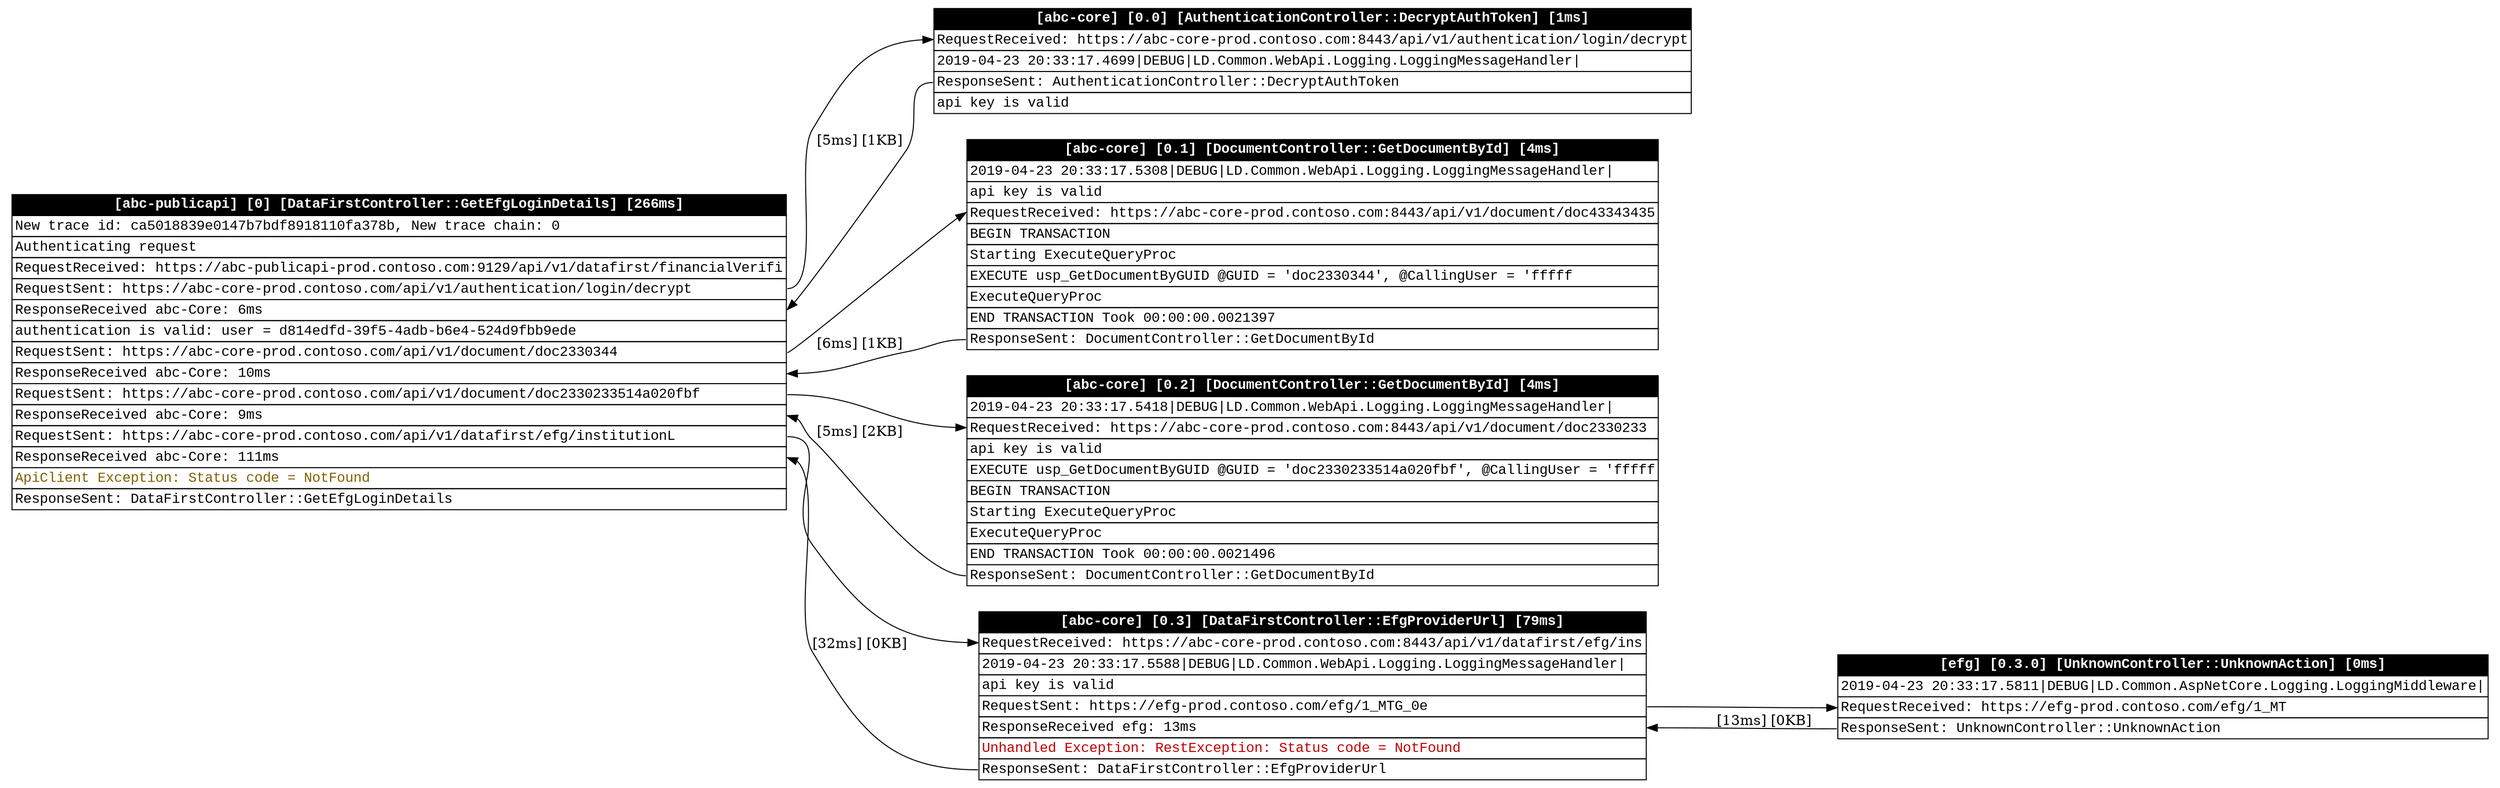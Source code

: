 digraph g {
    rankdir="LR";
    compound="true";
    "0" [label=<<TABLE CELLBORDER="1" BORDER="0" CELLSPACING="0"><TR><TD bgcolor="black" align="center"><font color="white"><B>[abc-publicapi] [0] [DataFirstController::GetEfgLoginDetails] [266ms]</B></font></TD></TR><TR><TD PORT="a17565b89dd624fdab86ebad6ae914b1a" ALIGN="LEFT">New trace id: ca5018839e0147b7bdf8918110fa378b, New trace chain: 0</TD></TR><TR><TD PORT="acaeecdf24ab842ac8218064f939acb4a" ALIGN="LEFT">Authenticating request</TD></TR><TR><TD PORT="a87e36a4192fd4364b03511f34d4669f5" ALIGN="LEFT">RequestReceived: https://abc-publicapi-prod.contoso.com:9129/api/v1/datafirst/financialVerifi</TD></TR><TR><TD PORT="afefa9458e8a1475da42b8f31fb7d5d79" ALIGN="LEFT">RequestSent: https://abc-core-prod.contoso.com/api/v1/authentication/login/decrypt</TD></TR><TR><TD PORT="ae90f68b078924a5d9ae1341e9a32a795" ALIGN="LEFT">ResponseReceived abc-Core: 6ms</TD></TR><TR><TD PORT="a3773f4aabaa542f2bf8407fec374e096" ALIGN="LEFT">authentication is valid: user = d814edfd-39f5-4adb-b6e4-524d9fbb9ede</TD></TR><TR><TD PORT="a9027fd1f22994e4782c7899d552c2514" ALIGN="LEFT">RequestSent: https://abc-core-prod.contoso.com/api/v1/document/doc2330344</TD></TR><TR><TD PORT="a82e3a9e2e7b5479d8949ceed70853bfa" ALIGN="LEFT">ResponseReceived abc-Core: 10ms</TD></TR><TR><TD PORT="abce10e3ce0dc4473bc3fa57428868b92" ALIGN="LEFT">RequestSent: https://abc-core-prod.contoso.com/api/v1/document/doc2330233514a020fbf</TD></TR><TR><TD PORT="a16fa2e0854f94e7b9eace0fab7734d50" ALIGN="LEFT">ResponseReceived abc-Core: 9ms</TD></TR><TR><TD PORT="a444e44c40ea241fdb8faedfb5086be93" ALIGN="LEFT">RequestSent: https://abc-core-prod.contoso.com/api/v1/datafirst/efg/institutionL</TD></TR><TR><TD PORT="a4c1f73e4885d4774a5efa2698e55c20a" ALIGN="LEFT">ResponseReceived abc-Core: 111ms</TD></TR><TR><TD PORT="ac7d7e79faaaa48b6bf6762179751a792" ALIGN="LEFT"><font color="#806000">ApiClient Exception: Status code = NotFound</font></TD></TR><TR><TD PORT="a79a9f55af1414894895e0272583fb0ad" ALIGN="LEFT">ResponseSent: DataFirstController::GetEfgLoginDetails</TD></TR></TABLE>>;fillcolor="white";shape="none";style="filled";penwidth="1";fontname="Courier New";]
    "0.0" [label=<<TABLE CELLBORDER="1" BORDER="0" CELLSPACING="0"><TR><TD bgcolor="black" align="center"><font color="white"><B>[abc-core] [0.0] [AuthenticationController::DecryptAuthToken] [1ms]</B></font></TD></TR><TR><TD PORT="af523e143c03a48cf8a6901d2bd7f1589" ALIGN="LEFT">RequestReceived: https://abc-core-prod.contoso.com:8443/api/v1/authentication/login/decrypt</TD></TR><TR><TD PORT="a8dc83ce26cce4c98be470a93c8de0964" ALIGN="LEFT">2019-04-23 20:33:17.4699|DEBUG|LD.Common.WebApi.Logging.LoggingMessageHandler|</TD></TR><TR><TD PORT="abb6410912c554e36832daf9cb43c027c" ALIGN="LEFT">ResponseSent: AuthenticationController::DecryptAuthToken</TD></TR><TR><TD PORT="ae53ecfd30a114324a3ace0d0c791896a" ALIGN="LEFT">api key is valid</TD></TR></TABLE>>;fillcolor="white";shape="none";style="filled";penwidth="1";fontname="Courier New";]
    "0.1" [label=<<TABLE CELLBORDER="1" BORDER="0" CELLSPACING="0"><TR><TD bgcolor="black" align="center"><font color="white"><B>[abc-core] [0.1] [DocumentController::GetDocumentById] [4ms]</B></font></TD></TR><TR><TD PORT="a0ace7da7ec024b1e80c9d59f7506019a" ALIGN="LEFT">2019-04-23 20:33:17.5308|DEBUG|LD.Common.WebApi.Logging.LoggingMessageHandler|</TD></TR><TR><TD PORT="ae9e83577e1a74fc29deaa1bee024b1c9" ALIGN="LEFT">api key is valid</TD></TR><TR><TD PORT="a33b1a066e04e41f8b4c3c63c464422c2" ALIGN="LEFT">RequestReceived: https://abc-core-prod.contoso.com:8443/api/v1/document/doc43343435</TD></TR><TR><TD PORT="a925ce2fbffde4faf9c1df252d7bf93bb" ALIGN="LEFT">BEGIN TRANSACTION</TD></TR><TR><TD PORT="aa6b8890f53fe448a83e9f862bd8204ae" ALIGN="LEFT">Starting ExecuteQueryProc</TD></TR><TR><TD PORT="a0154c6476d624e24aed29b8e8a4af3ce" ALIGN="LEFT">EXECUTE usp_GetDocumentByGUID @GUID = &#39;doc2330344&#39;, @CallingUser = &#39;fffff</TD></TR><TR><TD PORT="a2add3bb60d1c4e92ad661c9cfc1bdc11" ALIGN="LEFT">ExecuteQueryProc</TD></TR><TR><TD PORT="aaa2db9af167f4e739c38117d00bdf256" ALIGN="LEFT">END TRANSACTION Took 00:00:00.0021397</TD></TR><TR><TD PORT="aef733a6789ed426ba990971a6d91bb56" ALIGN="LEFT">ResponseSent: DocumentController::GetDocumentById</TD></TR></TABLE>>;fillcolor="white";shape="none";style="filled";penwidth="1";fontname="Courier New";]
    "0.2" [label=<<TABLE CELLBORDER="1" BORDER="0" CELLSPACING="0"><TR><TD bgcolor="black" align="center"><font color="white"><B>[abc-core] [0.2] [DocumentController::GetDocumentById] [4ms]</B></font></TD></TR><TR><TD PORT="a22bdd753a6494e4cbd6bf3916b3c4958" ALIGN="LEFT">2019-04-23 20:33:17.5418|DEBUG|LD.Common.WebApi.Logging.LoggingMessageHandler|</TD></TR><TR><TD PORT="a9518d0809da44ad4a18db0bb7b789153" ALIGN="LEFT">RequestReceived: https://abc-core-prod.contoso.com:8443/api/v1/document/doc2330233</TD></TR><TR><TD PORT="ad6b198939cb745d1ab1357b5e758b05a" ALIGN="LEFT">api key is valid</TD></TR><TR><TD PORT="a2830339ea4f743fd93b76d4a404d4ca3" ALIGN="LEFT">EXECUTE usp_GetDocumentByGUID @GUID = &#39;doc2330233514a020fbf&#39;, @CallingUser = &#39;fffff</TD></TR><TR><TD PORT="a46efbda385674f67a5827600b02eff4e" ALIGN="LEFT">BEGIN TRANSACTION</TD></TR><TR><TD PORT="a2c9bd5de395f4b65b1e11c26b2685543" ALIGN="LEFT">Starting ExecuteQueryProc</TD></TR><TR><TD PORT="ad085c1d528004fe19fc9f3fceefd0145" ALIGN="LEFT">ExecuteQueryProc</TD></TR><TR><TD PORT="a81d21f3279b9433a8e3886f06472f18e" ALIGN="LEFT">END TRANSACTION Took 00:00:00.0021496</TD></TR><TR><TD PORT="a400c27802fc24e3191173ace633d5bd8" ALIGN="LEFT">ResponseSent: DocumentController::GetDocumentById</TD></TR></TABLE>>;fillcolor="white";shape="none";style="filled";penwidth="1";fontname="Courier New";]
    "0.3" [label=<<TABLE CELLBORDER="1" BORDER="0" CELLSPACING="0"><TR><TD bgcolor="black" align="center"><font color="white"><B>[abc-core] [0.3] [DataFirstController::EfgProviderUrl] [79ms]</B></font></TD></TR><TR><TD PORT="ad2db6dd4fcfd4d94b3f513390f715060" ALIGN="LEFT">RequestReceived: https://abc-core-prod.contoso.com:8443/api/v1/datafirst/efg/ins</TD></TR><TR><TD PORT="a6905945c8c014cd3a97d3dcd635b1def" ALIGN="LEFT">2019-04-23 20:33:17.5588|DEBUG|LD.Common.WebApi.Logging.LoggingMessageHandler|</TD></TR><TR><TD PORT="a4378c2591a08408688f6e5f37ff20050" ALIGN="LEFT">api key is valid</TD></TR><TR><TD PORT="afff848ef6e194402b165c7b0468677d5" ALIGN="LEFT">RequestSent: https://efg-prod.contoso.com/efg/1_MTG_0e</TD></TR><TR><TD PORT="a7530650e6c2e43ea80e8f70185a32f24" ALIGN="LEFT">ResponseReceived efg: 13ms</TD></TR><TR><TD PORT="a5c23e264695243b195560c45b1e28309" ALIGN="LEFT"><font color="#c00000">Unhandled Exception: RestException: Status code = NotFound</font></TD></TR><TR><TD PORT="a00c8301746474299a0520e0b15517bfc" ALIGN="LEFT">ResponseSent: DataFirstController::EfgProviderUrl</TD></TR></TABLE>>;fillcolor="white";shape="none";style="filled";penwidth="1";fontname="Courier New";]
    "0.3.0" [label=<<TABLE CELLBORDER="1" BORDER="0" CELLSPACING="0"><TR><TD bgcolor="black" align="center"><font color="white"><B>[efg] [0.3.0] [UnknownController::UnknownAction] [0ms]</B></font></TD></TR><TR><TD PORT="afac22228857340a1b644714e2e7e1302" ALIGN="LEFT">2019-04-23 20:33:17.5811|DEBUG|LD.Common.AspNetCore.Logging.LoggingMiddleware|</TD></TR><TR><TD PORT="a8def11ce1c83435aa7a16c775f7d2a9c" ALIGN="LEFT">RequestReceived: https://efg-prod.contoso.com/efg/1_MT</TD></TR><TR><TD PORT="a2691805551e74168856d81eff80d2e46" ALIGN="LEFT">ResponseSent: UnknownController::UnknownAction</TD></TR></TABLE>>;fillcolor="white";shape="none";style="filled";penwidth="1";fontname="Courier New";]
    "0":afefa9458e8a1475da42b8f31fb7d5d79->"0.0":af523e143c03a48cf8a6901d2bd7f1589 
    "0":a9027fd1f22994e4782c7899d552c2514->"0.1":a33b1a066e04e41f8b4c3c63c464422c2 
    "0":abce10e3ce0dc4473bc3fa57428868b92->"0.2":a9518d0809da44ad4a18db0bb7b789153 
    "0":a444e44c40ea241fdb8faedfb5086be93->"0.3":ad2db6dd4fcfd4d94b3f513390f715060 
    "0.0":abb6410912c554e36832daf9cb43c027c->"0":ae90f68b078924a5d9ae1341e9a32a795 [label="[5ms] [1KB]";]
    "0.1":aef733a6789ed426ba990971a6d91bb56->"0":a82e3a9e2e7b5479d8949ceed70853bfa [label="[6ms] [1KB]";]
    "0.2":a400c27802fc24e3191173ace633d5bd8->"0":a16fa2e0854f94e7b9eace0fab7734d50 [label="[5ms] [2KB]";]
    "0.3":afff848ef6e194402b165c7b0468677d5->"0.3.0":a8def11ce1c83435aa7a16c775f7d2a9c 
    "0.3":a00c8301746474299a0520e0b15517bfc->"0":a4c1f73e4885d4774a5efa2698e55c20a [label="[32ms] [0KB]";]
    "0.3.0":a2691805551e74168856d81eff80d2e46->"0.3":a7530650e6c2e43ea80e8f70185a32f24 [label="[13ms] [0KB]";]
}

